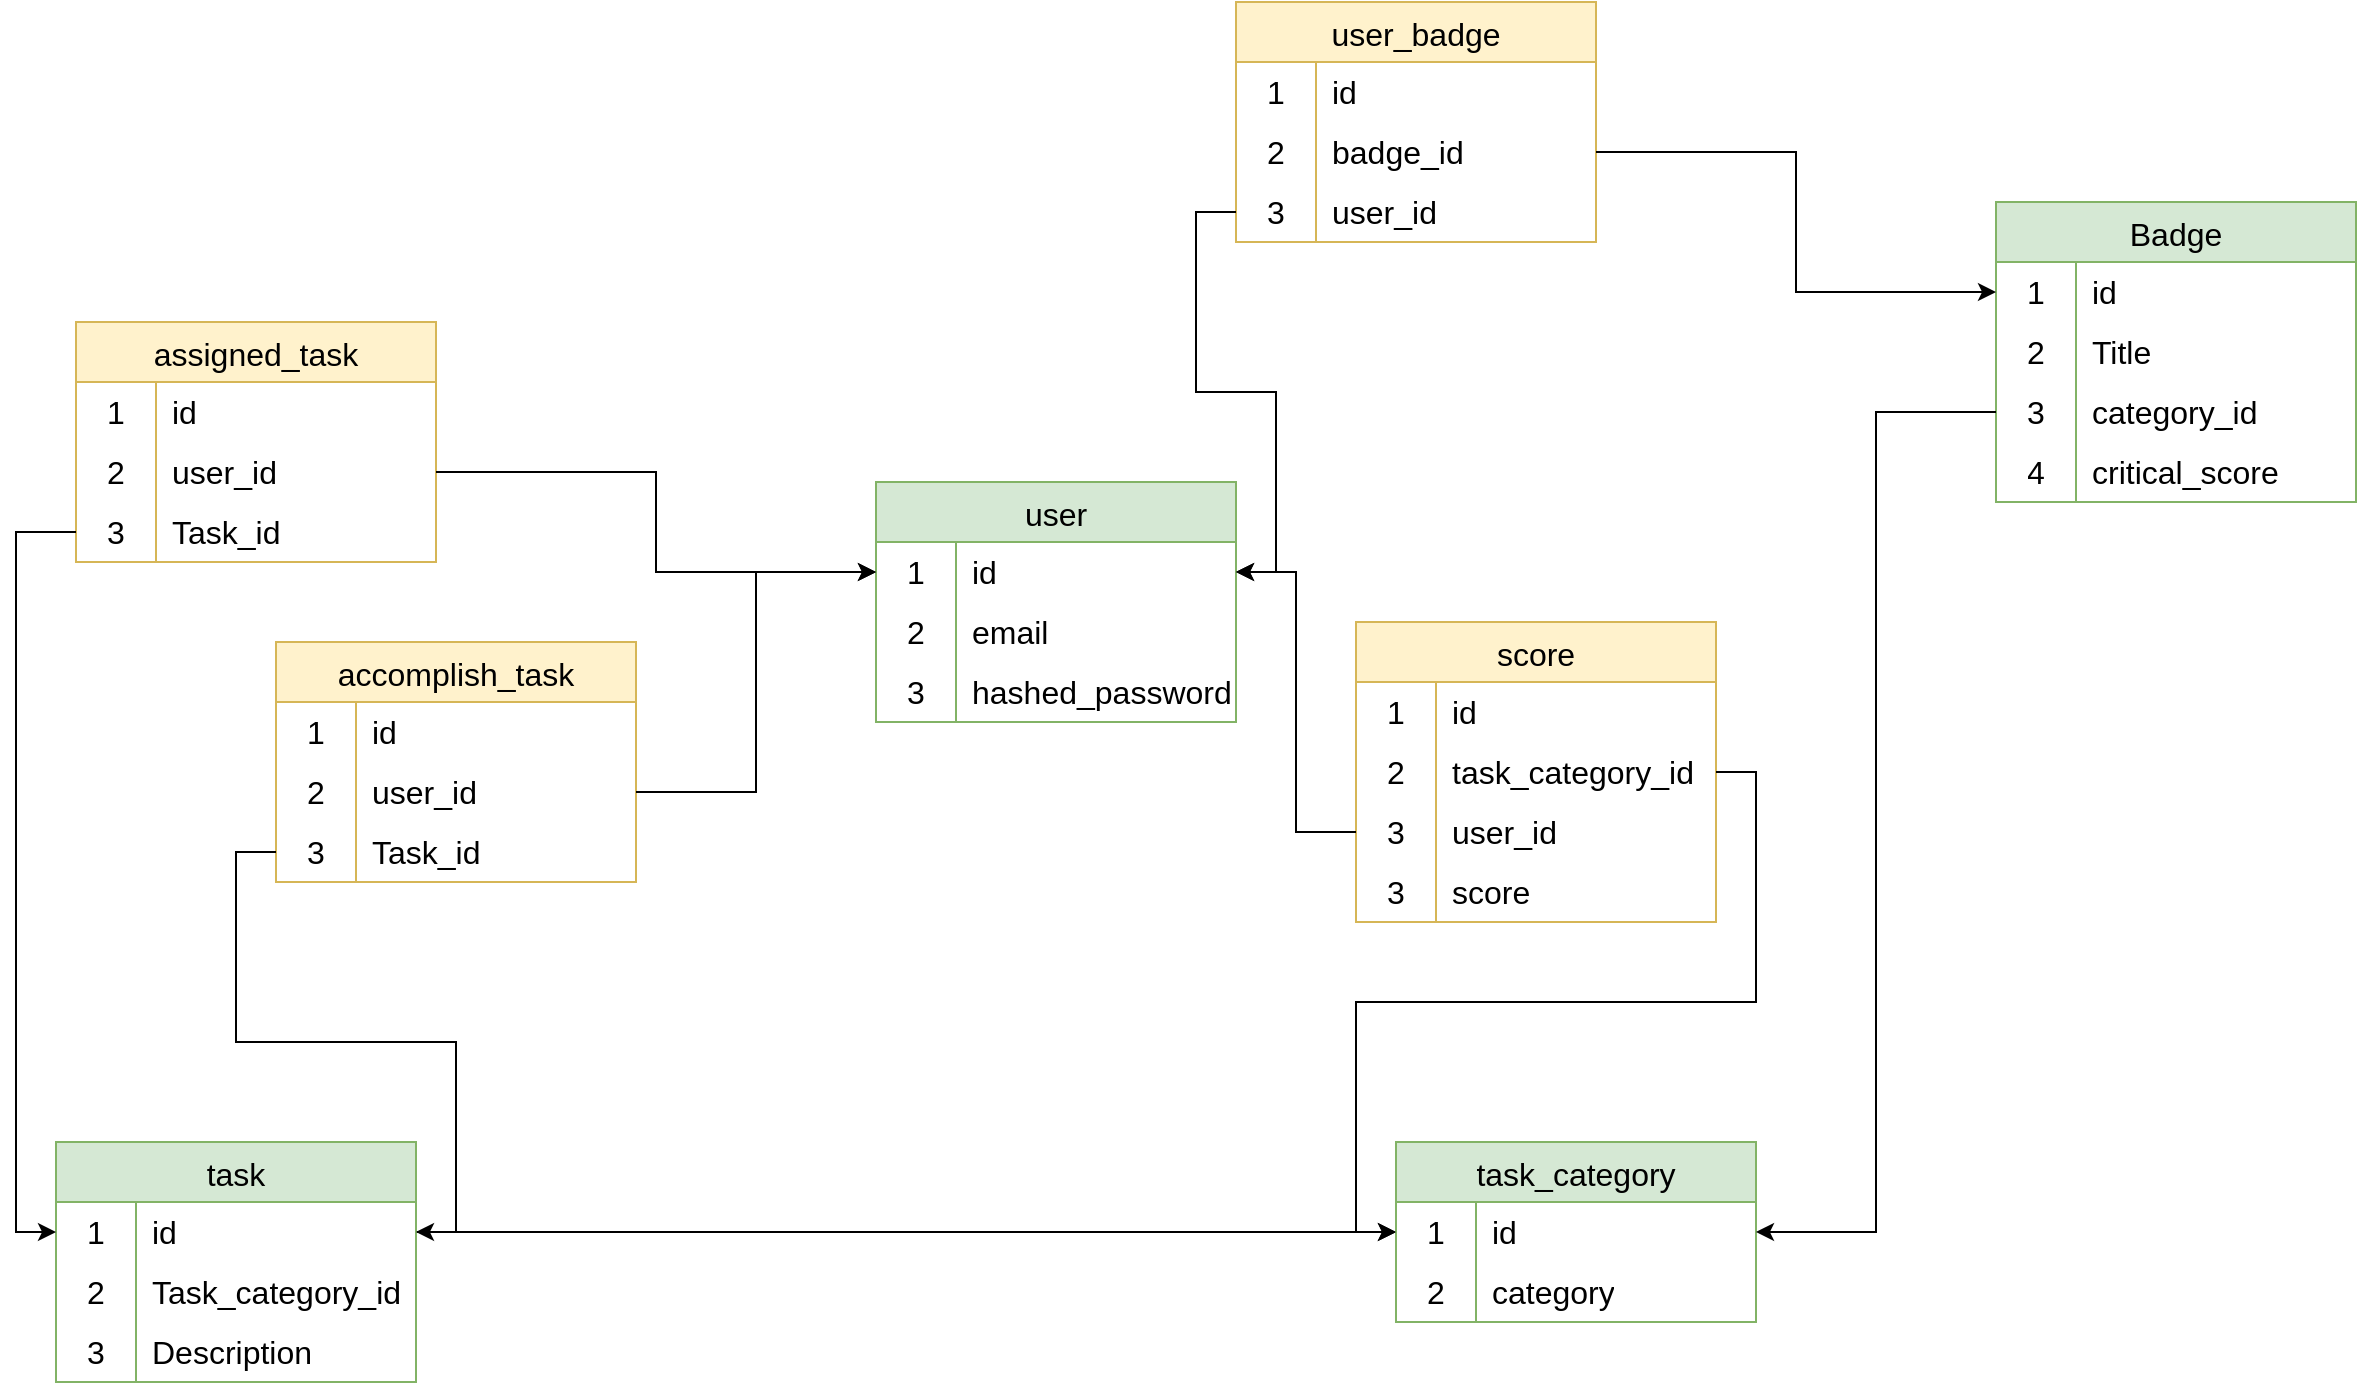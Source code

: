 <mxfile version="21.6.6" type="github">
  <diagram name="Page-1" id="vaDtTViKuQnevan3suIC">
    <mxGraphModel dx="1365" dy="750" grid="1" gridSize="10" guides="1" tooltips="1" connect="1" arrows="1" fold="1" page="1" pageScale="1" pageWidth="827" pageHeight="1169" math="0" shadow="0">
      <root>
        <mxCell id="0" />
        <mxCell id="1" parent="0" />
        <mxCell id="YQuS4hPlQMGYYf5cQmfm-1" value="user" style="shape=table;startSize=30;container=1;collapsible=0;childLayout=tableLayout;fixedRows=1;rowLines=0;fontStyle=0;strokeColor=#82b366;fontSize=16;fillColor=#d5e8d4;" parent="1" vertex="1">
          <mxGeometry x="510" y="730" width="180" height="120" as="geometry" />
        </mxCell>
        <mxCell id="YQuS4hPlQMGYYf5cQmfm-2" value="" style="shape=tableRow;horizontal=0;startSize=0;swimlaneHead=0;swimlaneBody=0;top=0;left=0;bottom=0;right=0;collapsible=0;dropTarget=0;fillColor=none;points=[[0,0.5],[1,0.5]];portConstraint=eastwest;strokeColor=inherit;fontSize=16;" parent="YQuS4hPlQMGYYf5cQmfm-1" vertex="1">
          <mxGeometry y="30" width="180" height="30" as="geometry" />
        </mxCell>
        <mxCell id="YQuS4hPlQMGYYf5cQmfm-3" value="1" style="shape=partialRectangle;html=1;whiteSpace=wrap;connectable=0;fillColor=none;top=0;left=0;bottom=0;right=0;overflow=hidden;pointerEvents=1;strokeColor=inherit;fontSize=16;" parent="YQuS4hPlQMGYYf5cQmfm-2" vertex="1">
          <mxGeometry width="40" height="30" as="geometry">
            <mxRectangle width="40" height="30" as="alternateBounds" />
          </mxGeometry>
        </mxCell>
        <mxCell id="YQuS4hPlQMGYYf5cQmfm-4" value="id&lt;span style=&quot;white-space: pre;&quot;&gt;&#x9;&lt;/span&gt;" style="shape=partialRectangle;html=1;whiteSpace=wrap;connectable=0;fillColor=none;top=0;left=0;bottom=0;right=0;align=left;spacingLeft=6;overflow=hidden;strokeColor=inherit;fontSize=16;" parent="YQuS4hPlQMGYYf5cQmfm-2" vertex="1">
          <mxGeometry x="40" width="140" height="30" as="geometry">
            <mxRectangle width="140" height="30" as="alternateBounds" />
          </mxGeometry>
        </mxCell>
        <mxCell id="YQuS4hPlQMGYYf5cQmfm-5" value="" style="shape=tableRow;horizontal=0;startSize=0;swimlaneHead=0;swimlaneBody=0;top=0;left=0;bottom=0;right=0;collapsible=0;dropTarget=0;fillColor=none;points=[[0,0.5],[1,0.5]];portConstraint=eastwest;strokeColor=inherit;fontSize=16;" parent="YQuS4hPlQMGYYf5cQmfm-1" vertex="1">
          <mxGeometry y="60" width="180" height="30" as="geometry" />
        </mxCell>
        <mxCell id="YQuS4hPlQMGYYf5cQmfm-6" value="2" style="shape=partialRectangle;html=1;whiteSpace=wrap;connectable=0;fillColor=none;top=0;left=0;bottom=0;right=0;overflow=hidden;strokeColor=inherit;fontSize=16;" parent="YQuS4hPlQMGYYf5cQmfm-5" vertex="1">
          <mxGeometry width="40" height="30" as="geometry">
            <mxRectangle width="40" height="30" as="alternateBounds" />
          </mxGeometry>
        </mxCell>
        <mxCell id="YQuS4hPlQMGYYf5cQmfm-7" value="email" style="shape=partialRectangle;html=1;whiteSpace=wrap;connectable=0;fillColor=none;top=0;left=0;bottom=0;right=0;align=left;spacingLeft=6;overflow=hidden;strokeColor=inherit;fontSize=16;" parent="YQuS4hPlQMGYYf5cQmfm-5" vertex="1">
          <mxGeometry x="40" width="140" height="30" as="geometry">
            <mxRectangle width="140" height="30" as="alternateBounds" />
          </mxGeometry>
        </mxCell>
        <mxCell id="YQuS4hPlQMGYYf5cQmfm-8" value="" style="shape=tableRow;horizontal=0;startSize=0;swimlaneHead=0;swimlaneBody=0;top=0;left=0;bottom=0;right=0;collapsible=0;dropTarget=0;fillColor=none;points=[[0,0.5],[1,0.5]];portConstraint=eastwest;strokeColor=inherit;fontSize=16;" parent="YQuS4hPlQMGYYf5cQmfm-1" vertex="1">
          <mxGeometry y="90" width="180" height="30" as="geometry" />
        </mxCell>
        <mxCell id="YQuS4hPlQMGYYf5cQmfm-9" value="3" style="shape=partialRectangle;html=1;whiteSpace=wrap;connectable=0;fillColor=none;top=0;left=0;bottom=0;right=0;overflow=hidden;strokeColor=inherit;fontSize=16;" parent="YQuS4hPlQMGYYf5cQmfm-8" vertex="1">
          <mxGeometry width="40" height="30" as="geometry">
            <mxRectangle width="40" height="30" as="alternateBounds" />
          </mxGeometry>
        </mxCell>
        <mxCell id="YQuS4hPlQMGYYf5cQmfm-10" value="hashed_password" style="shape=partialRectangle;html=1;whiteSpace=wrap;connectable=0;fillColor=none;top=0;left=0;bottom=0;right=0;align=left;spacingLeft=6;overflow=hidden;strokeColor=inherit;fontSize=16;" parent="YQuS4hPlQMGYYf5cQmfm-8" vertex="1">
          <mxGeometry x="40" width="140" height="30" as="geometry">
            <mxRectangle width="140" height="30" as="alternateBounds" />
          </mxGeometry>
        </mxCell>
        <mxCell id="YQuS4hPlQMGYYf5cQmfm-34" style="edgeStyle=orthogonalEdgeStyle;rounded=0;orthogonalLoop=1;jettySize=auto;html=1;" parent="1" source="YQuS4hPlQMGYYf5cQmfm-12" target="YQuS4hPlQMGYYf5cQmfm-22" edge="1">
          <mxGeometry relative="1" as="geometry" />
        </mxCell>
        <mxCell id="YQuS4hPlQMGYYf5cQmfm-11" value="task" style="shape=table;startSize=30;container=1;collapsible=0;childLayout=tableLayout;fixedRows=1;rowLines=0;fontStyle=0;strokeColor=#82b366;fontSize=16;fillColor=#d5e8d4;" parent="1" vertex="1">
          <mxGeometry x="100" y="1060" width="180" height="120" as="geometry" />
        </mxCell>
        <mxCell id="YQuS4hPlQMGYYf5cQmfm-12" value="" style="shape=tableRow;horizontal=0;startSize=0;swimlaneHead=0;swimlaneBody=0;top=0;left=0;bottom=0;right=0;collapsible=0;dropTarget=0;fillColor=none;points=[[0,0.5],[1,0.5]];portConstraint=eastwest;strokeColor=inherit;fontSize=16;" parent="YQuS4hPlQMGYYf5cQmfm-11" vertex="1">
          <mxGeometry y="30" width="180" height="30" as="geometry" />
        </mxCell>
        <mxCell id="YQuS4hPlQMGYYf5cQmfm-13" value="1" style="shape=partialRectangle;html=1;whiteSpace=wrap;connectable=0;fillColor=none;top=0;left=0;bottom=0;right=0;overflow=hidden;pointerEvents=1;strokeColor=inherit;fontSize=16;" parent="YQuS4hPlQMGYYf5cQmfm-12" vertex="1">
          <mxGeometry width="40" height="30" as="geometry">
            <mxRectangle width="40" height="30" as="alternateBounds" />
          </mxGeometry>
        </mxCell>
        <mxCell id="YQuS4hPlQMGYYf5cQmfm-14" value="id&lt;span style=&quot;white-space: pre;&quot;&gt;&#x9;&lt;/span&gt;" style="shape=partialRectangle;html=1;whiteSpace=wrap;connectable=0;fillColor=none;top=0;left=0;bottom=0;right=0;align=left;spacingLeft=6;overflow=hidden;strokeColor=inherit;fontSize=16;" parent="YQuS4hPlQMGYYf5cQmfm-12" vertex="1">
          <mxGeometry x="40" width="140" height="30" as="geometry">
            <mxRectangle width="140" height="30" as="alternateBounds" />
          </mxGeometry>
        </mxCell>
        <mxCell id="YQuS4hPlQMGYYf5cQmfm-15" value="" style="shape=tableRow;horizontal=0;startSize=0;swimlaneHead=0;swimlaneBody=0;top=0;left=0;bottom=0;right=0;collapsible=0;dropTarget=0;fillColor=none;points=[[0,0.5],[1,0.5]];portConstraint=eastwest;strokeColor=inherit;fontSize=16;" parent="YQuS4hPlQMGYYf5cQmfm-11" vertex="1">
          <mxGeometry y="60" width="180" height="30" as="geometry" />
        </mxCell>
        <mxCell id="YQuS4hPlQMGYYf5cQmfm-16" value="2" style="shape=partialRectangle;html=1;whiteSpace=wrap;connectable=0;fillColor=none;top=0;left=0;bottom=0;right=0;overflow=hidden;strokeColor=inherit;fontSize=16;" parent="YQuS4hPlQMGYYf5cQmfm-15" vertex="1">
          <mxGeometry width="40" height="30" as="geometry">
            <mxRectangle width="40" height="30" as="alternateBounds" />
          </mxGeometry>
        </mxCell>
        <mxCell id="YQuS4hPlQMGYYf5cQmfm-17" value="Task_category_id" style="shape=partialRectangle;html=1;whiteSpace=wrap;connectable=0;fillColor=none;top=0;left=0;bottom=0;right=0;align=left;spacingLeft=6;overflow=hidden;strokeColor=inherit;fontSize=16;" parent="YQuS4hPlQMGYYf5cQmfm-15" vertex="1">
          <mxGeometry x="40" width="140" height="30" as="geometry">
            <mxRectangle width="140" height="30" as="alternateBounds" />
          </mxGeometry>
        </mxCell>
        <mxCell id="YQuS4hPlQMGYYf5cQmfm-31" value="" style="shape=tableRow;horizontal=0;startSize=0;swimlaneHead=0;swimlaneBody=0;top=0;left=0;bottom=0;right=0;collapsible=0;dropTarget=0;fillColor=none;points=[[0,0.5],[1,0.5]];portConstraint=eastwest;strokeColor=inherit;fontSize=16;" parent="YQuS4hPlQMGYYf5cQmfm-11" vertex="1">
          <mxGeometry y="90" width="180" height="30" as="geometry" />
        </mxCell>
        <mxCell id="YQuS4hPlQMGYYf5cQmfm-32" value="3" style="shape=partialRectangle;html=1;whiteSpace=wrap;connectable=0;fillColor=none;top=0;left=0;bottom=0;right=0;overflow=hidden;strokeColor=inherit;fontSize=16;" parent="YQuS4hPlQMGYYf5cQmfm-31" vertex="1">
          <mxGeometry width="40" height="30" as="geometry">
            <mxRectangle width="40" height="30" as="alternateBounds" />
          </mxGeometry>
        </mxCell>
        <mxCell id="YQuS4hPlQMGYYf5cQmfm-33" value="Description" style="shape=partialRectangle;html=1;whiteSpace=wrap;connectable=0;fillColor=none;top=0;left=0;bottom=0;right=0;align=left;spacingLeft=6;overflow=hidden;strokeColor=inherit;fontSize=16;" parent="YQuS4hPlQMGYYf5cQmfm-31" vertex="1">
          <mxGeometry x="40" width="140" height="30" as="geometry">
            <mxRectangle width="140" height="30" as="alternateBounds" />
          </mxGeometry>
        </mxCell>
        <mxCell id="YQuS4hPlQMGYYf5cQmfm-21" value="task_category" style="shape=table;startSize=30;container=1;collapsible=0;childLayout=tableLayout;fixedRows=1;rowLines=0;fontStyle=0;strokeColor=#82b366;fontSize=16;fillColor=#d5e8d4;" parent="1" vertex="1">
          <mxGeometry x="770" y="1060" width="180" height="90" as="geometry" />
        </mxCell>
        <mxCell id="YQuS4hPlQMGYYf5cQmfm-22" value="" style="shape=tableRow;horizontal=0;startSize=0;swimlaneHead=0;swimlaneBody=0;top=0;left=0;bottom=0;right=0;collapsible=0;dropTarget=0;fillColor=none;points=[[0,0.5],[1,0.5]];portConstraint=eastwest;strokeColor=inherit;fontSize=16;" parent="YQuS4hPlQMGYYf5cQmfm-21" vertex="1">
          <mxGeometry y="30" width="180" height="30" as="geometry" />
        </mxCell>
        <mxCell id="YQuS4hPlQMGYYf5cQmfm-23" value="1" style="shape=partialRectangle;html=1;whiteSpace=wrap;connectable=0;fillColor=none;top=0;left=0;bottom=0;right=0;overflow=hidden;pointerEvents=1;strokeColor=inherit;fontSize=16;" parent="YQuS4hPlQMGYYf5cQmfm-22" vertex="1">
          <mxGeometry width="40" height="30" as="geometry">
            <mxRectangle width="40" height="30" as="alternateBounds" />
          </mxGeometry>
        </mxCell>
        <mxCell id="YQuS4hPlQMGYYf5cQmfm-24" value="id&lt;span style=&quot;white-space: pre;&quot;&gt;&#x9;&lt;/span&gt;" style="shape=partialRectangle;html=1;whiteSpace=wrap;connectable=0;fillColor=none;top=0;left=0;bottom=0;right=0;align=left;spacingLeft=6;overflow=hidden;strokeColor=inherit;fontSize=16;" parent="YQuS4hPlQMGYYf5cQmfm-22" vertex="1">
          <mxGeometry x="40" width="140" height="30" as="geometry">
            <mxRectangle width="140" height="30" as="alternateBounds" />
          </mxGeometry>
        </mxCell>
        <mxCell id="YQuS4hPlQMGYYf5cQmfm-25" value="" style="shape=tableRow;horizontal=0;startSize=0;swimlaneHead=0;swimlaneBody=0;top=0;left=0;bottom=0;right=0;collapsible=0;dropTarget=0;fillColor=none;points=[[0,0.5],[1,0.5]];portConstraint=eastwest;strokeColor=inherit;fontSize=16;" parent="YQuS4hPlQMGYYf5cQmfm-21" vertex="1">
          <mxGeometry y="60" width="180" height="30" as="geometry" />
        </mxCell>
        <mxCell id="YQuS4hPlQMGYYf5cQmfm-26" value="2" style="shape=partialRectangle;html=1;whiteSpace=wrap;connectable=0;fillColor=none;top=0;left=0;bottom=0;right=0;overflow=hidden;strokeColor=inherit;fontSize=16;" parent="YQuS4hPlQMGYYf5cQmfm-25" vertex="1">
          <mxGeometry width="40" height="30" as="geometry">
            <mxRectangle width="40" height="30" as="alternateBounds" />
          </mxGeometry>
        </mxCell>
        <mxCell id="YQuS4hPlQMGYYf5cQmfm-27" value="category" style="shape=partialRectangle;html=1;whiteSpace=wrap;connectable=0;fillColor=none;top=0;left=0;bottom=0;right=0;align=left;spacingLeft=6;overflow=hidden;strokeColor=inherit;fontSize=16;" parent="YQuS4hPlQMGYYf5cQmfm-25" vertex="1">
          <mxGeometry x="40" width="140" height="30" as="geometry">
            <mxRectangle width="140" height="30" as="alternateBounds" />
          </mxGeometry>
        </mxCell>
        <mxCell id="YQuS4hPlQMGYYf5cQmfm-35" value="assigned_task" style="shape=table;startSize=30;container=1;collapsible=0;childLayout=tableLayout;fixedRows=1;rowLines=0;fontStyle=0;strokeColor=#d6b656;fontSize=16;fillColor=#fff2cc;" parent="1" vertex="1">
          <mxGeometry x="110" y="650" width="180" height="120" as="geometry" />
        </mxCell>
        <mxCell id="YQuS4hPlQMGYYf5cQmfm-36" value="" style="shape=tableRow;horizontal=0;startSize=0;swimlaneHead=0;swimlaneBody=0;top=0;left=0;bottom=0;right=0;collapsible=0;dropTarget=0;fillColor=none;points=[[0,0.5],[1,0.5]];portConstraint=eastwest;strokeColor=inherit;fontSize=16;" parent="YQuS4hPlQMGYYf5cQmfm-35" vertex="1">
          <mxGeometry y="30" width="180" height="30" as="geometry" />
        </mxCell>
        <mxCell id="YQuS4hPlQMGYYf5cQmfm-37" value="1" style="shape=partialRectangle;html=1;whiteSpace=wrap;connectable=0;fillColor=none;top=0;left=0;bottom=0;right=0;overflow=hidden;pointerEvents=1;strokeColor=inherit;fontSize=16;" parent="YQuS4hPlQMGYYf5cQmfm-36" vertex="1">
          <mxGeometry width="40" height="30" as="geometry">
            <mxRectangle width="40" height="30" as="alternateBounds" />
          </mxGeometry>
        </mxCell>
        <mxCell id="YQuS4hPlQMGYYf5cQmfm-38" value="id&lt;span style=&quot;white-space: pre;&quot;&gt;&#x9;&lt;/span&gt;" style="shape=partialRectangle;html=1;whiteSpace=wrap;connectable=0;fillColor=none;top=0;left=0;bottom=0;right=0;align=left;spacingLeft=6;overflow=hidden;strokeColor=inherit;fontSize=16;" parent="YQuS4hPlQMGYYf5cQmfm-36" vertex="1">
          <mxGeometry x="40" width="140" height="30" as="geometry">
            <mxRectangle width="140" height="30" as="alternateBounds" />
          </mxGeometry>
        </mxCell>
        <mxCell id="YQuS4hPlQMGYYf5cQmfm-39" value="" style="shape=tableRow;horizontal=0;startSize=0;swimlaneHead=0;swimlaneBody=0;top=0;left=0;bottom=0;right=0;collapsible=0;dropTarget=0;fillColor=none;points=[[0,0.5],[1,0.5]];portConstraint=eastwest;strokeColor=inherit;fontSize=16;" parent="YQuS4hPlQMGYYf5cQmfm-35" vertex="1">
          <mxGeometry y="60" width="180" height="30" as="geometry" />
        </mxCell>
        <mxCell id="YQuS4hPlQMGYYf5cQmfm-40" value="2" style="shape=partialRectangle;html=1;whiteSpace=wrap;connectable=0;fillColor=none;top=0;left=0;bottom=0;right=0;overflow=hidden;strokeColor=inherit;fontSize=16;" parent="YQuS4hPlQMGYYf5cQmfm-39" vertex="1">
          <mxGeometry width="40" height="30" as="geometry">
            <mxRectangle width="40" height="30" as="alternateBounds" />
          </mxGeometry>
        </mxCell>
        <mxCell id="YQuS4hPlQMGYYf5cQmfm-41" value="user_id" style="shape=partialRectangle;html=1;whiteSpace=wrap;connectable=0;fillColor=none;top=0;left=0;bottom=0;right=0;align=left;spacingLeft=6;overflow=hidden;strokeColor=inherit;fontSize=16;" parent="YQuS4hPlQMGYYf5cQmfm-39" vertex="1">
          <mxGeometry x="40" width="140" height="30" as="geometry">
            <mxRectangle width="140" height="30" as="alternateBounds" />
          </mxGeometry>
        </mxCell>
        <mxCell id="YQuS4hPlQMGYYf5cQmfm-42" value="" style="shape=tableRow;horizontal=0;startSize=0;swimlaneHead=0;swimlaneBody=0;top=0;left=0;bottom=0;right=0;collapsible=0;dropTarget=0;fillColor=none;points=[[0,0.5],[1,0.5]];portConstraint=eastwest;strokeColor=inherit;fontSize=16;" parent="YQuS4hPlQMGYYf5cQmfm-35" vertex="1">
          <mxGeometry y="90" width="180" height="30" as="geometry" />
        </mxCell>
        <mxCell id="YQuS4hPlQMGYYf5cQmfm-43" value="3" style="shape=partialRectangle;html=1;whiteSpace=wrap;connectable=0;fillColor=none;top=0;left=0;bottom=0;right=0;overflow=hidden;strokeColor=inherit;fontSize=16;" parent="YQuS4hPlQMGYYf5cQmfm-42" vertex="1">
          <mxGeometry width="40" height="30" as="geometry">
            <mxRectangle width="40" height="30" as="alternateBounds" />
          </mxGeometry>
        </mxCell>
        <mxCell id="YQuS4hPlQMGYYf5cQmfm-44" value="Task_id" style="shape=partialRectangle;html=1;whiteSpace=wrap;connectable=0;fillColor=none;top=0;left=0;bottom=0;right=0;align=left;spacingLeft=6;overflow=hidden;strokeColor=inherit;fontSize=16;" parent="YQuS4hPlQMGYYf5cQmfm-42" vertex="1">
          <mxGeometry x="40" width="140" height="30" as="geometry">
            <mxRectangle width="140" height="30" as="alternateBounds" />
          </mxGeometry>
        </mxCell>
        <mxCell id="YQuS4hPlQMGYYf5cQmfm-45" value="accomplish_task" style="shape=table;startSize=30;container=1;collapsible=0;childLayout=tableLayout;fixedRows=1;rowLines=0;fontStyle=0;strokeColor=#d6b656;fontSize=16;fillColor=#fff2cc;" parent="1" vertex="1">
          <mxGeometry x="210" y="810" width="180" height="120" as="geometry" />
        </mxCell>
        <mxCell id="YQuS4hPlQMGYYf5cQmfm-46" value="" style="shape=tableRow;horizontal=0;startSize=0;swimlaneHead=0;swimlaneBody=0;top=0;left=0;bottom=0;right=0;collapsible=0;dropTarget=0;fillColor=none;points=[[0,0.5],[1,0.5]];portConstraint=eastwest;strokeColor=inherit;fontSize=16;" parent="YQuS4hPlQMGYYf5cQmfm-45" vertex="1">
          <mxGeometry y="30" width="180" height="30" as="geometry" />
        </mxCell>
        <mxCell id="YQuS4hPlQMGYYf5cQmfm-47" value="1" style="shape=partialRectangle;html=1;whiteSpace=wrap;connectable=0;fillColor=none;top=0;left=0;bottom=0;right=0;overflow=hidden;pointerEvents=1;strokeColor=inherit;fontSize=16;" parent="YQuS4hPlQMGYYf5cQmfm-46" vertex="1">
          <mxGeometry width="40" height="30" as="geometry">
            <mxRectangle width="40" height="30" as="alternateBounds" />
          </mxGeometry>
        </mxCell>
        <mxCell id="YQuS4hPlQMGYYf5cQmfm-48" value="id&lt;span style=&quot;white-space: pre;&quot;&gt;&#x9;&lt;/span&gt;" style="shape=partialRectangle;html=1;whiteSpace=wrap;connectable=0;fillColor=none;top=0;left=0;bottom=0;right=0;align=left;spacingLeft=6;overflow=hidden;strokeColor=inherit;fontSize=16;" parent="YQuS4hPlQMGYYf5cQmfm-46" vertex="1">
          <mxGeometry x="40" width="140" height="30" as="geometry">
            <mxRectangle width="140" height="30" as="alternateBounds" />
          </mxGeometry>
        </mxCell>
        <mxCell id="YQuS4hPlQMGYYf5cQmfm-49" value="" style="shape=tableRow;horizontal=0;startSize=0;swimlaneHead=0;swimlaneBody=0;top=0;left=0;bottom=0;right=0;collapsible=0;dropTarget=0;fillColor=none;points=[[0,0.5],[1,0.5]];portConstraint=eastwest;strokeColor=inherit;fontSize=16;" parent="YQuS4hPlQMGYYf5cQmfm-45" vertex="1">
          <mxGeometry y="60" width="180" height="30" as="geometry" />
        </mxCell>
        <mxCell id="YQuS4hPlQMGYYf5cQmfm-50" value="2" style="shape=partialRectangle;html=1;whiteSpace=wrap;connectable=0;fillColor=none;top=0;left=0;bottom=0;right=0;overflow=hidden;strokeColor=inherit;fontSize=16;" parent="YQuS4hPlQMGYYf5cQmfm-49" vertex="1">
          <mxGeometry width="40" height="30" as="geometry">
            <mxRectangle width="40" height="30" as="alternateBounds" />
          </mxGeometry>
        </mxCell>
        <mxCell id="YQuS4hPlQMGYYf5cQmfm-51" value="user_id" style="shape=partialRectangle;html=1;whiteSpace=wrap;connectable=0;fillColor=none;top=0;left=0;bottom=0;right=0;align=left;spacingLeft=6;overflow=hidden;strokeColor=inherit;fontSize=16;" parent="YQuS4hPlQMGYYf5cQmfm-49" vertex="1">
          <mxGeometry x="40" width="140" height="30" as="geometry">
            <mxRectangle width="140" height="30" as="alternateBounds" />
          </mxGeometry>
        </mxCell>
        <mxCell id="YQuS4hPlQMGYYf5cQmfm-52" value="" style="shape=tableRow;horizontal=0;startSize=0;swimlaneHead=0;swimlaneBody=0;top=0;left=0;bottom=0;right=0;collapsible=0;dropTarget=0;fillColor=none;points=[[0,0.5],[1,0.5]];portConstraint=eastwest;strokeColor=inherit;fontSize=16;" parent="YQuS4hPlQMGYYf5cQmfm-45" vertex="1">
          <mxGeometry y="90" width="180" height="30" as="geometry" />
        </mxCell>
        <mxCell id="YQuS4hPlQMGYYf5cQmfm-53" value="3" style="shape=partialRectangle;html=1;whiteSpace=wrap;connectable=0;fillColor=none;top=0;left=0;bottom=0;right=0;overflow=hidden;strokeColor=inherit;fontSize=16;" parent="YQuS4hPlQMGYYf5cQmfm-52" vertex="1">
          <mxGeometry width="40" height="30" as="geometry">
            <mxRectangle width="40" height="30" as="alternateBounds" />
          </mxGeometry>
        </mxCell>
        <mxCell id="YQuS4hPlQMGYYf5cQmfm-54" value="Task_id" style="shape=partialRectangle;html=1;whiteSpace=wrap;connectable=0;fillColor=none;top=0;left=0;bottom=0;right=0;align=left;spacingLeft=6;overflow=hidden;strokeColor=inherit;fontSize=16;" parent="YQuS4hPlQMGYYf5cQmfm-52" vertex="1">
          <mxGeometry x="40" width="140" height="30" as="geometry">
            <mxRectangle width="140" height="30" as="alternateBounds" />
          </mxGeometry>
        </mxCell>
        <mxCell id="YQuS4hPlQMGYYf5cQmfm-63" value="Badge" style="shape=table;startSize=30;container=1;collapsible=0;childLayout=tableLayout;fixedRows=1;rowLines=0;fontStyle=0;strokeColor=#82b366;fontSize=16;fillColor=#d5e8d4;" parent="1" vertex="1">
          <mxGeometry x="1070" y="590" width="180" height="150" as="geometry" />
        </mxCell>
        <mxCell id="YQuS4hPlQMGYYf5cQmfm-64" value="" style="shape=tableRow;horizontal=0;startSize=0;swimlaneHead=0;swimlaneBody=0;top=0;left=0;bottom=0;right=0;collapsible=0;dropTarget=0;fillColor=none;points=[[0,0.5],[1,0.5]];portConstraint=eastwest;strokeColor=inherit;fontSize=16;" parent="YQuS4hPlQMGYYf5cQmfm-63" vertex="1">
          <mxGeometry y="30" width="180" height="30" as="geometry" />
        </mxCell>
        <mxCell id="YQuS4hPlQMGYYf5cQmfm-65" value="1" style="shape=partialRectangle;html=1;whiteSpace=wrap;connectable=0;fillColor=none;top=0;left=0;bottom=0;right=0;overflow=hidden;pointerEvents=1;strokeColor=inherit;fontSize=16;" parent="YQuS4hPlQMGYYf5cQmfm-64" vertex="1">
          <mxGeometry width="40" height="30" as="geometry">
            <mxRectangle width="40" height="30" as="alternateBounds" />
          </mxGeometry>
        </mxCell>
        <mxCell id="YQuS4hPlQMGYYf5cQmfm-66" value="id&lt;span style=&quot;white-space: pre;&quot;&gt;&#x9;&lt;/span&gt;" style="shape=partialRectangle;html=1;whiteSpace=wrap;connectable=0;fillColor=none;top=0;left=0;bottom=0;right=0;align=left;spacingLeft=6;overflow=hidden;strokeColor=inherit;fontSize=16;" parent="YQuS4hPlQMGYYf5cQmfm-64" vertex="1">
          <mxGeometry x="40" width="140" height="30" as="geometry">
            <mxRectangle width="140" height="30" as="alternateBounds" />
          </mxGeometry>
        </mxCell>
        <mxCell id="M02Ahh8pFdvsqwxFajgq-1" value="" style="shape=tableRow;horizontal=0;startSize=0;swimlaneHead=0;swimlaneBody=0;top=0;left=0;bottom=0;right=0;collapsible=0;dropTarget=0;fillColor=none;points=[[0,0.5],[1,0.5]];portConstraint=eastwest;strokeColor=inherit;fontSize=16;" vertex="1" parent="YQuS4hPlQMGYYf5cQmfm-63">
          <mxGeometry y="60" width="180" height="30" as="geometry" />
        </mxCell>
        <mxCell id="M02Ahh8pFdvsqwxFajgq-2" value="2" style="shape=partialRectangle;html=1;whiteSpace=wrap;connectable=0;fillColor=none;top=0;left=0;bottom=0;right=0;overflow=hidden;pointerEvents=1;strokeColor=inherit;fontSize=16;" vertex="1" parent="M02Ahh8pFdvsqwxFajgq-1">
          <mxGeometry width="40" height="30" as="geometry">
            <mxRectangle width="40" height="30" as="alternateBounds" />
          </mxGeometry>
        </mxCell>
        <mxCell id="M02Ahh8pFdvsqwxFajgq-3" value="Title" style="shape=partialRectangle;html=1;whiteSpace=wrap;connectable=0;fillColor=none;top=0;left=0;bottom=0;right=0;align=left;spacingLeft=6;overflow=hidden;strokeColor=inherit;fontSize=16;" vertex="1" parent="M02Ahh8pFdvsqwxFajgq-1">
          <mxGeometry x="40" width="140" height="30" as="geometry">
            <mxRectangle width="140" height="30" as="alternateBounds" />
          </mxGeometry>
        </mxCell>
        <mxCell id="YQuS4hPlQMGYYf5cQmfm-67" value="" style="shape=tableRow;horizontal=0;startSize=0;swimlaneHead=0;swimlaneBody=0;top=0;left=0;bottom=0;right=0;collapsible=0;dropTarget=0;fillColor=none;points=[[0,0.5],[1,0.5]];portConstraint=eastwest;strokeColor=inherit;fontSize=16;" parent="YQuS4hPlQMGYYf5cQmfm-63" vertex="1">
          <mxGeometry y="90" width="180" height="30" as="geometry" />
        </mxCell>
        <mxCell id="YQuS4hPlQMGYYf5cQmfm-68" value="3" style="shape=partialRectangle;html=1;whiteSpace=wrap;connectable=0;fillColor=none;top=0;left=0;bottom=0;right=0;overflow=hidden;strokeColor=inherit;fontSize=16;" parent="YQuS4hPlQMGYYf5cQmfm-67" vertex="1">
          <mxGeometry width="40" height="30" as="geometry">
            <mxRectangle width="40" height="30" as="alternateBounds" />
          </mxGeometry>
        </mxCell>
        <mxCell id="YQuS4hPlQMGYYf5cQmfm-69" value="category_id" style="shape=partialRectangle;html=1;whiteSpace=wrap;connectable=0;fillColor=none;top=0;left=0;bottom=0;right=0;align=left;spacingLeft=6;overflow=hidden;strokeColor=inherit;fontSize=16;" parent="YQuS4hPlQMGYYf5cQmfm-67" vertex="1">
          <mxGeometry x="40" width="140" height="30" as="geometry">
            <mxRectangle width="140" height="30" as="alternateBounds" />
          </mxGeometry>
        </mxCell>
        <mxCell id="YQuS4hPlQMGYYf5cQmfm-70" value="" style="shape=tableRow;horizontal=0;startSize=0;swimlaneHead=0;swimlaneBody=0;top=0;left=0;bottom=0;right=0;collapsible=0;dropTarget=0;fillColor=none;points=[[0,0.5],[1,0.5]];portConstraint=eastwest;strokeColor=inherit;fontSize=16;" parent="YQuS4hPlQMGYYf5cQmfm-63" vertex="1">
          <mxGeometry y="120" width="180" height="30" as="geometry" />
        </mxCell>
        <mxCell id="YQuS4hPlQMGYYf5cQmfm-71" value="4" style="shape=partialRectangle;html=1;whiteSpace=wrap;connectable=0;fillColor=none;top=0;left=0;bottom=0;right=0;overflow=hidden;strokeColor=inherit;fontSize=16;" parent="YQuS4hPlQMGYYf5cQmfm-70" vertex="1">
          <mxGeometry width="40" height="30" as="geometry">
            <mxRectangle width="40" height="30" as="alternateBounds" />
          </mxGeometry>
        </mxCell>
        <mxCell id="YQuS4hPlQMGYYf5cQmfm-72" value="critical_score" style="shape=partialRectangle;html=1;whiteSpace=wrap;connectable=0;fillColor=none;top=0;left=0;bottom=0;right=0;align=left;spacingLeft=6;overflow=hidden;strokeColor=inherit;fontSize=16;" parent="YQuS4hPlQMGYYf5cQmfm-70" vertex="1">
          <mxGeometry x="40" width="140" height="30" as="geometry">
            <mxRectangle width="140" height="30" as="alternateBounds" />
          </mxGeometry>
        </mxCell>
        <mxCell id="YQuS4hPlQMGYYf5cQmfm-74" value="user_badge" style="shape=table;startSize=30;container=1;collapsible=0;childLayout=tableLayout;fixedRows=1;rowLines=0;fontStyle=0;strokeColor=#d6b656;fontSize=16;fillColor=#fff2cc;" parent="1" vertex="1">
          <mxGeometry x="690" y="490" width="180" height="120" as="geometry" />
        </mxCell>
        <mxCell id="YQuS4hPlQMGYYf5cQmfm-75" value="" style="shape=tableRow;horizontal=0;startSize=0;swimlaneHead=0;swimlaneBody=0;top=0;left=0;bottom=0;right=0;collapsible=0;dropTarget=0;fillColor=none;points=[[0,0.5],[1,0.5]];portConstraint=eastwest;strokeColor=inherit;fontSize=16;" parent="YQuS4hPlQMGYYf5cQmfm-74" vertex="1">
          <mxGeometry y="30" width="180" height="30" as="geometry" />
        </mxCell>
        <mxCell id="YQuS4hPlQMGYYf5cQmfm-76" value="1" style="shape=partialRectangle;html=1;whiteSpace=wrap;connectable=0;fillColor=none;top=0;left=0;bottom=0;right=0;overflow=hidden;pointerEvents=1;strokeColor=inherit;fontSize=16;" parent="YQuS4hPlQMGYYf5cQmfm-75" vertex="1">
          <mxGeometry width="40" height="30" as="geometry">
            <mxRectangle width="40" height="30" as="alternateBounds" />
          </mxGeometry>
        </mxCell>
        <mxCell id="YQuS4hPlQMGYYf5cQmfm-77" value="id&lt;span style=&quot;white-space: pre;&quot;&gt;&#x9;&lt;/span&gt;" style="shape=partialRectangle;html=1;whiteSpace=wrap;connectable=0;fillColor=none;top=0;left=0;bottom=0;right=0;align=left;spacingLeft=6;overflow=hidden;strokeColor=inherit;fontSize=16;" parent="YQuS4hPlQMGYYf5cQmfm-75" vertex="1">
          <mxGeometry x="40" width="140" height="30" as="geometry">
            <mxRectangle width="140" height="30" as="alternateBounds" />
          </mxGeometry>
        </mxCell>
        <mxCell id="YQuS4hPlQMGYYf5cQmfm-78" value="" style="shape=tableRow;horizontal=0;startSize=0;swimlaneHead=0;swimlaneBody=0;top=0;left=0;bottom=0;right=0;collapsible=0;dropTarget=0;fillColor=none;points=[[0,0.5],[1,0.5]];portConstraint=eastwest;strokeColor=inherit;fontSize=16;" parent="YQuS4hPlQMGYYf5cQmfm-74" vertex="1">
          <mxGeometry y="60" width="180" height="30" as="geometry" />
        </mxCell>
        <mxCell id="YQuS4hPlQMGYYf5cQmfm-79" value="2" style="shape=partialRectangle;html=1;whiteSpace=wrap;connectable=0;fillColor=none;top=0;left=0;bottom=0;right=0;overflow=hidden;strokeColor=inherit;fontSize=16;" parent="YQuS4hPlQMGYYf5cQmfm-78" vertex="1">
          <mxGeometry width="40" height="30" as="geometry">
            <mxRectangle width="40" height="30" as="alternateBounds" />
          </mxGeometry>
        </mxCell>
        <mxCell id="YQuS4hPlQMGYYf5cQmfm-80" value="badge_id" style="shape=partialRectangle;html=1;whiteSpace=wrap;connectable=0;fillColor=none;top=0;left=0;bottom=0;right=0;align=left;spacingLeft=6;overflow=hidden;strokeColor=inherit;fontSize=16;" parent="YQuS4hPlQMGYYf5cQmfm-78" vertex="1">
          <mxGeometry x="40" width="140" height="30" as="geometry">
            <mxRectangle width="140" height="30" as="alternateBounds" />
          </mxGeometry>
        </mxCell>
        <mxCell id="YQuS4hPlQMGYYf5cQmfm-81" value="" style="shape=tableRow;horizontal=0;startSize=0;swimlaneHead=0;swimlaneBody=0;top=0;left=0;bottom=0;right=0;collapsible=0;dropTarget=0;fillColor=none;points=[[0,0.5],[1,0.5]];portConstraint=eastwest;strokeColor=inherit;fontSize=16;" parent="YQuS4hPlQMGYYf5cQmfm-74" vertex="1">
          <mxGeometry y="90" width="180" height="30" as="geometry" />
        </mxCell>
        <mxCell id="YQuS4hPlQMGYYf5cQmfm-82" value="3" style="shape=partialRectangle;html=1;whiteSpace=wrap;connectable=0;fillColor=none;top=0;left=0;bottom=0;right=0;overflow=hidden;strokeColor=inherit;fontSize=16;" parent="YQuS4hPlQMGYYf5cQmfm-81" vertex="1">
          <mxGeometry width="40" height="30" as="geometry">
            <mxRectangle width="40" height="30" as="alternateBounds" />
          </mxGeometry>
        </mxCell>
        <mxCell id="YQuS4hPlQMGYYf5cQmfm-83" value="user_id" style="shape=partialRectangle;html=1;whiteSpace=wrap;connectable=0;fillColor=none;top=0;left=0;bottom=0;right=0;align=left;spacingLeft=6;overflow=hidden;strokeColor=inherit;fontSize=16;" parent="YQuS4hPlQMGYYf5cQmfm-81" vertex="1">
          <mxGeometry x="40" width="140" height="30" as="geometry">
            <mxRectangle width="140" height="30" as="alternateBounds" />
          </mxGeometry>
        </mxCell>
        <mxCell id="YQuS4hPlQMGYYf5cQmfm-84" style="edgeStyle=orthogonalEdgeStyle;rounded=0;orthogonalLoop=1;jettySize=auto;html=1;entryX=0;entryY=0.5;entryDx=0;entryDy=0;" parent="1" source="YQuS4hPlQMGYYf5cQmfm-78" target="YQuS4hPlQMGYYf5cQmfm-64" edge="1">
          <mxGeometry relative="1" as="geometry" />
        </mxCell>
        <mxCell id="YQuS4hPlQMGYYf5cQmfm-87" style="edgeStyle=orthogonalEdgeStyle;rounded=0;orthogonalLoop=1;jettySize=auto;html=1;entryX=1;entryY=0.5;entryDx=0;entryDy=0;" parent="1" source="YQuS4hPlQMGYYf5cQmfm-81" target="YQuS4hPlQMGYYf5cQmfm-2" edge="1">
          <mxGeometry relative="1" as="geometry" />
        </mxCell>
        <mxCell id="YQuS4hPlQMGYYf5cQmfm-89" style="edgeStyle=orthogonalEdgeStyle;rounded=0;orthogonalLoop=1;jettySize=auto;html=1;entryX=0;entryY=0.5;entryDx=0;entryDy=0;" parent="1" source="YQuS4hPlQMGYYf5cQmfm-39" target="YQuS4hPlQMGYYf5cQmfm-2" edge="1">
          <mxGeometry relative="1" as="geometry" />
        </mxCell>
        <mxCell id="YQuS4hPlQMGYYf5cQmfm-90" style="edgeStyle=orthogonalEdgeStyle;rounded=0;orthogonalLoop=1;jettySize=auto;html=1;" parent="1" source="YQuS4hPlQMGYYf5cQmfm-49" target="YQuS4hPlQMGYYf5cQmfm-2" edge="1">
          <mxGeometry relative="1" as="geometry" />
        </mxCell>
        <mxCell id="YQuS4hPlQMGYYf5cQmfm-93" style="edgeStyle=orthogonalEdgeStyle;rounded=0;orthogonalLoop=1;jettySize=auto;html=1;entryX=0;entryY=0.5;entryDx=0;entryDy=0;" parent="1" source="YQuS4hPlQMGYYf5cQmfm-42" target="YQuS4hPlQMGYYf5cQmfm-12" edge="1">
          <mxGeometry relative="1" as="geometry" />
        </mxCell>
        <mxCell id="YQuS4hPlQMGYYf5cQmfm-94" style="edgeStyle=orthogonalEdgeStyle;rounded=0;orthogonalLoop=1;jettySize=auto;html=1;" parent="1" source="YQuS4hPlQMGYYf5cQmfm-52" target="YQuS4hPlQMGYYf5cQmfm-12" edge="1">
          <mxGeometry relative="1" as="geometry" />
        </mxCell>
        <mxCell id="YQuS4hPlQMGYYf5cQmfm-95" value="score" style="shape=table;startSize=30;container=1;collapsible=0;childLayout=tableLayout;fixedRows=1;rowLines=0;fontStyle=0;strokeColor=#d6b656;fontSize=16;fillColor=#fff2cc;" parent="1" vertex="1">
          <mxGeometry x="750" y="800" width="180" height="150" as="geometry" />
        </mxCell>
        <mxCell id="YQuS4hPlQMGYYf5cQmfm-96" value="" style="shape=tableRow;horizontal=0;startSize=0;swimlaneHead=0;swimlaneBody=0;top=0;left=0;bottom=0;right=0;collapsible=0;dropTarget=0;fillColor=none;points=[[0,0.5],[1,0.5]];portConstraint=eastwest;strokeColor=inherit;fontSize=16;" parent="YQuS4hPlQMGYYf5cQmfm-95" vertex="1">
          <mxGeometry y="30" width="180" height="30" as="geometry" />
        </mxCell>
        <mxCell id="YQuS4hPlQMGYYf5cQmfm-97" value="1" style="shape=partialRectangle;html=1;whiteSpace=wrap;connectable=0;fillColor=none;top=0;left=0;bottom=0;right=0;overflow=hidden;pointerEvents=1;strokeColor=inherit;fontSize=16;" parent="YQuS4hPlQMGYYf5cQmfm-96" vertex="1">
          <mxGeometry width="40" height="30" as="geometry">
            <mxRectangle width="40" height="30" as="alternateBounds" />
          </mxGeometry>
        </mxCell>
        <mxCell id="YQuS4hPlQMGYYf5cQmfm-98" value="id&lt;span style=&quot;white-space: pre;&quot;&gt;&#x9;&lt;/span&gt;" style="shape=partialRectangle;html=1;whiteSpace=wrap;connectable=0;fillColor=none;top=0;left=0;bottom=0;right=0;align=left;spacingLeft=6;overflow=hidden;strokeColor=inherit;fontSize=16;" parent="YQuS4hPlQMGYYf5cQmfm-96" vertex="1">
          <mxGeometry x="40" width="140" height="30" as="geometry">
            <mxRectangle width="140" height="30" as="alternateBounds" />
          </mxGeometry>
        </mxCell>
        <mxCell id="YQuS4hPlQMGYYf5cQmfm-99" value="" style="shape=tableRow;horizontal=0;startSize=0;swimlaneHead=0;swimlaneBody=0;top=0;left=0;bottom=0;right=0;collapsible=0;dropTarget=0;fillColor=none;points=[[0,0.5],[1,0.5]];portConstraint=eastwest;strokeColor=inherit;fontSize=16;" parent="YQuS4hPlQMGYYf5cQmfm-95" vertex="1">
          <mxGeometry y="60" width="180" height="30" as="geometry" />
        </mxCell>
        <mxCell id="YQuS4hPlQMGYYf5cQmfm-100" value="2" style="shape=partialRectangle;html=1;whiteSpace=wrap;connectable=0;fillColor=none;top=0;left=0;bottom=0;right=0;overflow=hidden;strokeColor=inherit;fontSize=16;" parent="YQuS4hPlQMGYYf5cQmfm-99" vertex="1">
          <mxGeometry width="40" height="30" as="geometry">
            <mxRectangle width="40" height="30" as="alternateBounds" />
          </mxGeometry>
        </mxCell>
        <mxCell id="YQuS4hPlQMGYYf5cQmfm-101" value="task_category_id" style="shape=partialRectangle;html=1;whiteSpace=wrap;connectable=0;fillColor=none;top=0;left=0;bottom=0;right=0;align=left;spacingLeft=6;overflow=hidden;strokeColor=inherit;fontSize=16;" parent="YQuS4hPlQMGYYf5cQmfm-99" vertex="1">
          <mxGeometry x="40" width="140" height="30" as="geometry">
            <mxRectangle width="140" height="30" as="alternateBounds" />
          </mxGeometry>
        </mxCell>
        <mxCell id="YQuS4hPlQMGYYf5cQmfm-102" value="" style="shape=tableRow;horizontal=0;startSize=0;swimlaneHead=0;swimlaneBody=0;top=0;left=0;bottom=0;right=0;collapsible=0;dropTarget=0;fillColor=none;points=[[0,0.5],[1,0.5]];portConstraint=eastwest;strokeColor=inherit;fontSize=16;" parent="YQuS4hPlQMGYYf5cQmfm-95" vertex="1">
          <mxGeometry y="90" width="180" height="30" as="geometry" />
        </mxCell>
        <mxCell id="YQuS4hPlQMGYYf5cQmfm-103" value="3" style="shape=partialRectangle;html=1;whiteSpace=wrap;connectable=0;fillColor=none;top=0;left=0;bottom=0;right=0;overflow=hidden;strokeColor=inherit;fontSize=16;" parent="YQuS4hPlQMGYYf5cQmfm-102" vertex="1">
          <mxGeometry width="40" height="30" as="geometry">
            <mxRectangle width="40" height="30" as="alternateBounds" />
          </mxGeometry>
        </mxCell>
        <mxCell id="YQuS4hPlQMGYYf5cQmfm-104" value="user_id" style="shape=partialRectangle;html=1;whiteSpace=wrap;connectable=0;fillColor=none;top=0;left=0;bottom=0;right=0;align=left;spacingLeft=6;overflow=hidden;strokeColor=inherit;fontSize=16;" parent="YQuS4hPlQMGYYf5cQmfm-102" vertex="1">
          <mxGeometry x="40" width="140" height="30" as="geometry">
            <mxRectangle width="140" height="30" as="alternateBounds" />
          </mxGeometry>
        </mxCell>
        <mxCell id="YQuS4hPlQMGYYf5cQmfm-108" value="" style="shape=tableRow;horizontal=0;startSize=0;swimlaneHead=0;swimlaneBody=0;top=0;left=0;bottom=0;right=0;collapsible=0;dropTarget=0;fillColor=none;points=[[0,0.5],[1,0.5]];portConstraint=eastwest;strokeColor=inherit;fontSize=16;" parent="YQuS4hPlQMGYYf5cQmfm-95" vertex="1">
          <mxGeometry y="120" width="180" height="30" as="geometry" />
        </mxCell>
        <mxCell id="YQuS4hPlQMGYYf5cQmfm-109" value="3" style="shape=partialRectangle;html=1;whiteSpace=wrap;connectable=0;fillColor=none;top=0;left=0;bottom=0;right=0;overflow=hidden;strokeColor=inherit;fontSize=16;" parent="YQuS4hPlQMGYYf5cQmfm-108" vertex="1">
          <mxGeometry width="40" height="30" as="geometry">
            <mxRectangle width="40" height="30" as="alternateBounds" />
          </mxGeometry>
        </mxCell>
        <mxCell id="YQuS4hPlQMGYYf5cQmfm-110" value="score" style="shape=partialRectangle;html=1;whiteSpace=wrap;connectable=0;fillColor=none;top=0;left=0;bottom=0;right=0;align=left;spacingLeft=6;overflow=hidden;strokeColor=inherit;fontSize=16;" parent="YQuS4hPlQMGYYf5cQmfm-108" vertex="1">
          <mxGeometry x="40" width="140" height="30" as="geometry">
            <mxRectangle width="140" height="30" as="alternateBounds" />
          </mxGeometry>
        </mxCell>
        <mxCell id="YQuS4hPlQMGYYf5cQmfm-105" style="edgeStyle=orthogonalEdgeStyle;rounded=0;orthogonalLoop=1;jettySize=auto;html=1;" parent="1" source="YQuS4hPlQMGYYf5cQmfm-67" target="YQuS4hPlQMGYYf5cQmfm-22" edge="1">
          <mxGeometry relative="1" as="geometry" />
        </mxCell>
        <mxCell id="YQuS4hPlQMGYYf5cQmfm-106" style="edgeStyle=orthogonalEdgeStyle;rounded=0;orthogonalLoop=1;jettySize=auto;html=1;" parent="1" source="YQuS4hPlQMGYYf5cQmfm-99" target="YQuS4hPlQMGYYf5cQmfm-22" edge="1">
          <mxGeometry relative="1" as="geometry" />
        </mxCell>
        <mxCell id="YQuS4hPlQMGYYf5cQmfm-107" style="edgeStyle=orthogonalEdgeStyle;rounded=0;orthogonalLoop=1;jettySize=auto;html=1;" parent="1" source="YQuS4hPlQMGYYf5cQmfm-102" target="YQuS4hPlQMGYYf5cQmfm-2" edge="1">
          <mxGeometry relative="1" as="geometry" />
        </mxCell>
      </root>
    </mxGraphModel>
  </diagram>
</mxfile>
